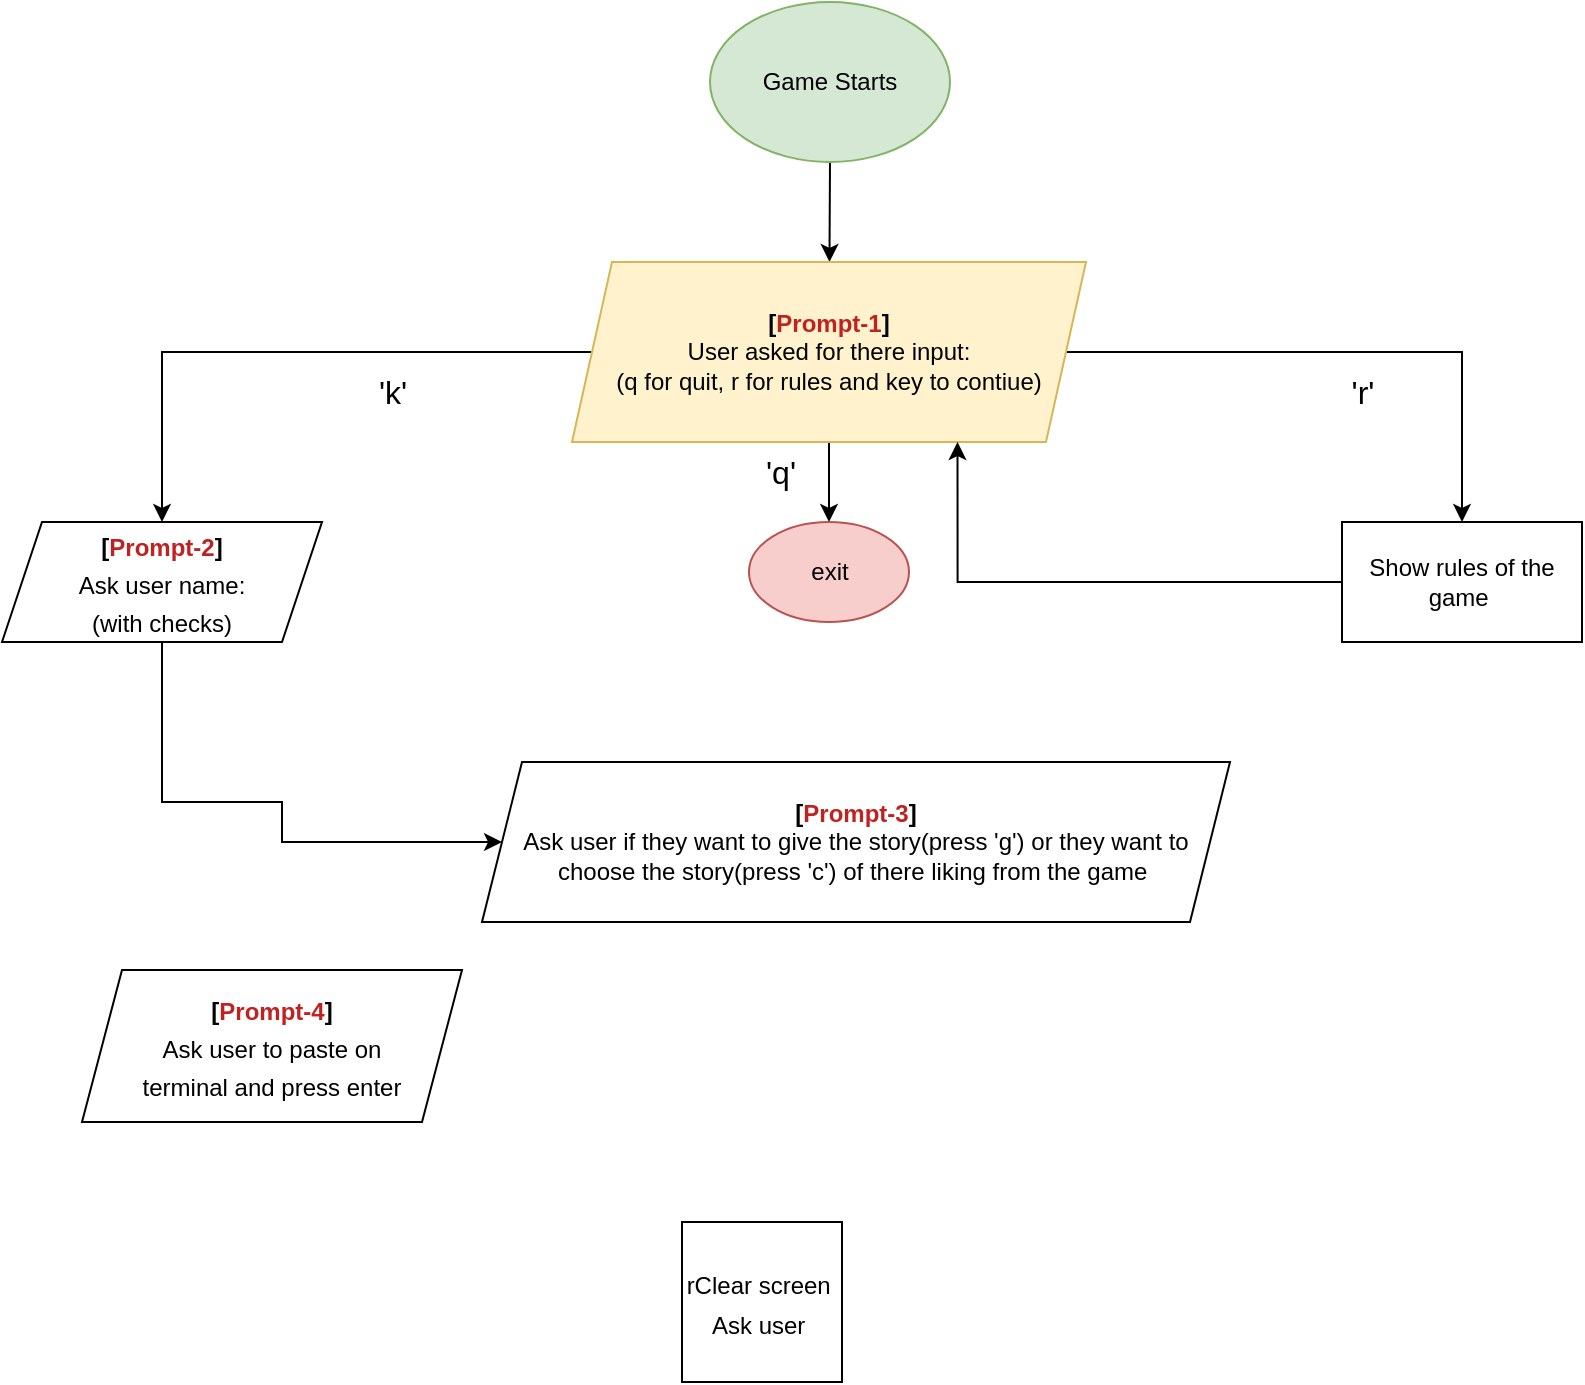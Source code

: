 <mxfile>
    <diagram id="lvpfUFFTey9cZWl097ZF" name="MADLIB-Architecture">
        <mxGraphModel dx="1179" dy="662" grid="1" gridSize="10" guides="1" tooltips="1" connect="1" arrows="1" fold="1" page="1" pageScale="1" pageWidth="827" pageHeight="1169" math="0" shadow="0">
            <root>
                <mxCell id="0"/>
                <mxCell id="1" parent="0"/>
                <mxCell id="9" style="edgeStyle=none;html=1;exitX=0.5;exitY=1;exitDx=0;exitDy=0;" edge="1" parent="1" source="4" target="6">
                    <mxGeometry relative="1" as="geometry"/>
                </mxCell>
                <mxCell id="4" value="Game Starts" style="ellipse;whiteSpace=wrap;html=1;fillColor=#d5e8d4;strokeColor=#82b366;" vertex="1" parent="1">
                    <mxGeometry x="354" y="40" width="120" height="80" as="geometry"/>
                </mxCell>
                <mxCell id="20" style="edgeStyle=orthogonalEdgeStyle;rounded=0;sketch=0;jumpStyle=none;html=1;exitX=1;exitY=0.5;exitDx=0;exitDy=0;entryX=0.5;entryY=0;entryDx=0;entryDy=0;shadow=0;" edge="1" parent="1" source="6" target="8">
                    <mxGeometry relative="1" as="geometry"/>
                </mxCell>
                <mxCell id="21" style="edgeStyle=orthogonalEdgeStyle;rounded=0;sketch=0;jumpStyle=none;html=1;exitX=0;exitY=0.5;exitDx=0;exitDy=0;entryX=0.5;entryY=0;entryDx=0;entryDy=0;shadow=0;" edge="1" parent="1" source="6" target="35">
                    <mxGeometry relative="1" as="geometry">
                        <mxPoint x="120.0" y="300" as="targetPoint"/>
                    </mxGeometry>
                </mxCell>
                <mxCell id="24" style="edgeStyle=orthogonalEdgeStyle;rounded=0;sketch=0;jumpStyle=none;html=1;exitX=0.5;exitY=1;exitDx=0;exitDy=0;entryX=0.5;entryY=0;entryDx=0;entryDy=0;shadow=0;" edge="1" parent="1" source="6" target="23">
                    <mxGeometry relative="1" as="geometry"/>
                </mxCell>
                <mxCell id="6" value="&lt;b&gt;[&lt;font color=&quot;#c02121&quot;&gt;Prompt-1&lt;/font&gt;]&lt;/b&gt;&lt;br&gt;User asked for there input:&lt;br&gt;(q for quit, r for rules and key to contiue)" style="shape=parallelogram;perimeter=parallelogramPerimeter;whiteSpace=wrap;html=1;fixedSize=1;fillColor=#fff2cc;strokeColor=#d6b656;" vertex="1" parent="1">
                    <mxGeometry x="285" y="170" width="257" height="90" as="geometry"/>
                </mxCell>
                <mxCell id="29" style="edgeStyle=orthogonalEdgeStyle;rounded=0;sketch=0;jumpStyle=none;html=1;exitX=0;exitY=0.5;exitDx=0;exitDy=0;entryX=0.75;entryY=1;entryDx=0;entryDy=0;shadow=0;" edge="1" parent="1" source="8" target="6">
                    <mxGeometry relative="1" as="geometry"/>
                </mxCell>
                <mxCell id="8" value="Show rules of the game&amp;nbsp;" style="rounded=0;whiteSpace=wrap;html=1;" vertex="1" parent="1">
                    <mxGeometry x="670" y="300" width="120" height="60" as="geometry"/>
                </mxCell>
                <mxCell id="23" value="exit" style="ellipse;whiteSpace=wrap;html=1;fillColor=#f8cecc;strokeColor=#b85450;" vertex="1" parent="1">
                    <mxGeometry x="373.5" y="300" width="80" height="50" as="geometry"/>
                </mxCell>
                <mxCell id="26" value="&lt;b style=&quot;border-color: var(--border-color);&quot;&gt;[&lt;font style=&quot;border-color: var(--border-color);&quot; color=&quot;#c02121&quot;&gt;Prompt-3&lt;/font&gt;]&lt;/b&gt;&lt;br&gt;Ask user if they want to give the story(press 'g') or they want to choose the story(press 'c') of there liking from the game&amp;nbsp;" style="shape=parallelogram;perimeter=parallelogramPerimeter;whiteSpace=wrap;html=1;fixedSize=1;" vertex="1" parent="1">
                    <mxGeometry x="240" y="420" width="374" height="80" as="geometry"/>
                </mxCell>
                <mxCell id="30" value="&lt;font style=&quot;font-size: 16px;&quot;&gt;'r'&lt;/font&gt;" style="text;html=1;align=center;verticalAlign=middle;resizable=0;points=[];autosize=1;strokeColor=none;fillColor=none;" vertex="1" parent="1">
                    <mxGeometry x="665" y="220" width="30" height="30" as="geometry"/>
                </mxCell>
                <mxCell id="33" value="&lt;span style=&quot;font-size: 16px;&quot;&gt;'k'&lt;/span&gt;" style="text;html=1;align=center;verticalAlign=middle;resizable=0;points=[];autosize=1;strokeColor=none;fillColor=none;" vertex="1" parent="1">
                    <mxGeometry x="175" y="220" width="40" height="30" as="geometry"/>
                </mxCell>
                <mxCell id="34" value="&lt;font style=&quot;font-size: 16px;&quot;&gt;'q'&lt;/font&gt;" style="text;html=1;align=center;verticalAlign=middle;resizable=0;points=[];autosize=1;strokeColor=none;fillColor=none;" vertex="1" parent="1">
                    <mxGeometry x="368.5" y="260" width="40" height="30" as="geometry"/>
                </mxCell>
                <mxCell id="38" style="edgeStyle=orthogonalEdgeStyle;rounded=0;sketch=0;jumpStyle=none;html=1;exitX=0.5;exitY=1;exitDx=0;exitDy=0;shadow=0;fontSize=16;fontColor=#c02121;entryX=0;entryY=0.5;entryDx=0;entryDy=0;" edge="1" parent="1" source="35" target="26">
                    <mxGeometry relative="1" as="geometry">
                        <mxPoint x="150.0" y="450" as="targetPoint"/>
                        <Array as="points">
                            <mxPoint x="140" y="440"/>
                        </Array>
                    </mxGeometry>
                </mxCell>
                <mxCell id="35" value="&lt;b style=&quot;border-color: var(--border-color); color: rgb(0, 0, 0); font-size: 12px;&quot;&gt;[&lt;font style=&quot;border-color: var(--border-color);&quot; color=&quot;#c02121&quot;&gt;Prompt-2&lt;/font&gt;]&lt;/b&gt;&lt;span style=&quot;color: rgb(0, 0, 0); font-size: 12px;&quot;&gt;&lt;br&gt;Ask user name:&lt;/span&gt;&lt;br style=&quot;border-color: var(--border-color); color: rgb(0, 0, 0); font-size: 12px;&quot;&gt;&lt;span style=&quot;color: rgb(0, 0, 0); font-size: 12px;&quot;&gt;(with checks)&lt;/span&gt;" style="shape=parallelogram;perimeter=parallelogramPerimeter;whiteSpace=wrap;html=1;fixedSize=1;fontSize=16;fontColor=#c02121;" vertex="1" parent="1">
                    <mxGeometry y="300" width="160" height="60" as="geometry"/>
                </mxCell>
                <mxCell id="41" value="&lt;b style=&quot;border-color: var(--border-color); color: rgb(0, 0, 0); font-size: 12px;&quot;&gt;[&lt;font style=&quot;border-color: var(--border-color);&quot; color=&quot;#c02121&quot;&gt;Prompt-4&lt;/font&gt;]&lt;/b&gt;&lt;br style=&quot;border-color: var(--border-color); color: rgb(0, 0, 0); font-size: 12px;&quot;&gt;&lt;span style=&quot;border-color: var(--border-color); color: rgb(0, 0, 0); font-size: 12px;&quot;&gt;Ask user to paste on &lt;br&gt;terminal and press enter&lt;/span&gt;" style="shape=parallelogram;perimeter=parallelogramPerimeter;whiteSpace=wrap;html=1;fixedSize=1;fontSize=16;fontColor=#c02121;" vertex="1" parent="1">
                    <mxGeometry x="40" y="524" width="190" height="76" as="geometry"/>
                </mxCell>
                <mxCell id="42" value="&lt;span style=&quot;color: rgb(0, 0, 0); font-size: 12px;&quot;&gt;rClear screen&amp;nbsp;&lt;br&gt;Ask user&amp;nbsp;&lt;br&gt;&lt;/span&gt;" style="whiteSpace=wrap;html=1;aspect=fixed;fontSize=16;fontColor=#c02121;" vertex="1" parent="1">
                    <mxGeometry x="340" y="650" width="80" height="80" as="geometry"/>
                </mxCell>
            </root>
        </mxGraphModel>
    </diagram>
</mxfile>